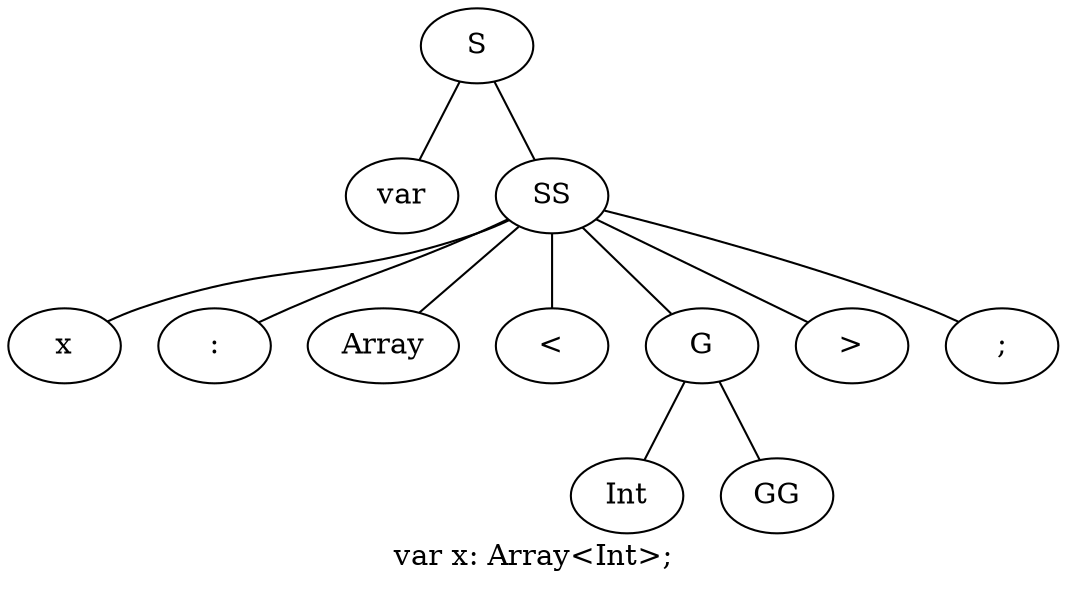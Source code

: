 graph ""
	{
	label="var x: Array<Int>;"

	n000 ;
	n000 [label="S"] ;
	n000 -- n001 ;
	n000 -- n002 ;
	n001 [label="var"] ;
	n002 [label="SS"] ;
	n002 -- n003 ;
	n002 -- n004 ;
	n002 -- n005 ;
	n002 -- n006 ;
	n002 -- n007 ;
	n002 -- n008 ;
	n002 -- n009 ;
	n003 [label="x"] ;
	n004 [label=":"] ;
	n005 [label="Array"] ;
	n006 [label="<"] ;
	n007 [label="G"] ;
	n007 -- n010 ;
	n007 -- n011 ;
	n008 [label=">"] ;
	n009 [label=";"] ;
	n010 [label="Int"] ;
	n011 [label="GG"] ;
	}
